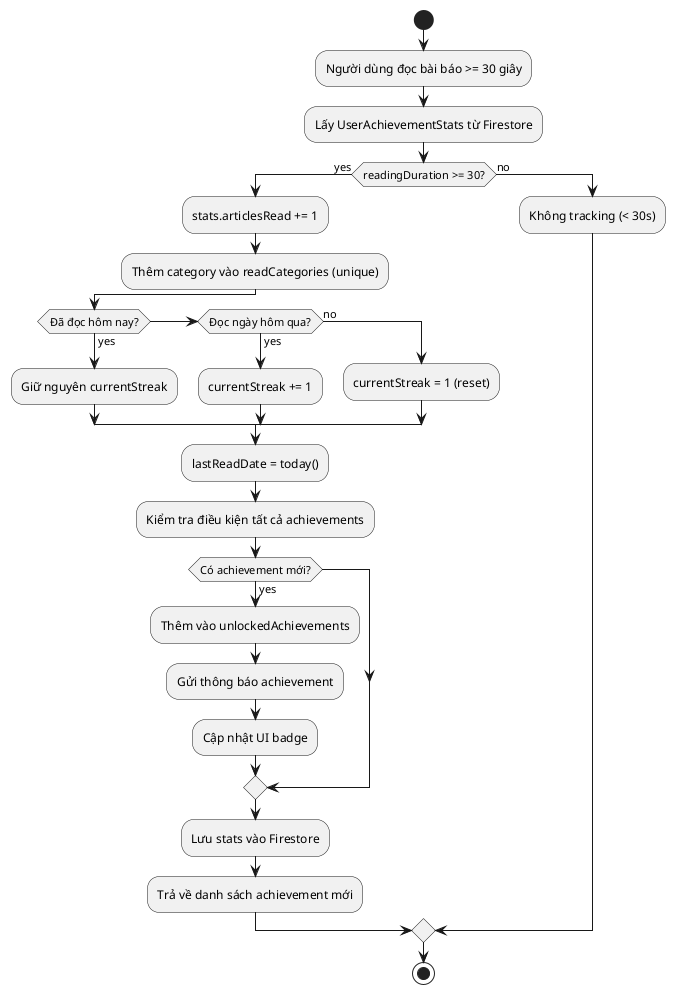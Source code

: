 @startuml AchievementTrackingAlgorithm

start

:Người dùng đọc bài báo >= 30 giây;
' note right
' **INPUT:** 
' - userId: string
' - articleId: string  
' - readingDuration: int (seconds)
' - category: string

' **PSEUDOCODE:**
' ```
' FUNCTION trackAchievement(userId, articleId, duration, category):
'     IF duration < 30 THEN
'         RETURN // Không đủ thời gian
'     END IF
    
'     stats = getUserStats(userId)
'     stats.articlesRead += 1
'     stats.readCategories.addUnique(category)
    
'     // Cập nhật streak
'     IF isToday(stats.lastReadDate) THEN
'         // Đã đọc hôm nay rồi, không tăng streak
'     ELSE IF isYesterday(stats.lastReadDate) THEN
'         stats.currentStreak += 1
'     ELSE
'         stats.currentStreak = 1 // Reset streak
'     END IF
    
'     stats.lastReadDate = today()
    
'     newAchievements = checkAllAchievements(stats)
'     FOR EACH achievement IN newAchievements:
'         stats.unlockedAchievements.add(achievement)
'         sendAchievementNotification(userId, achievement)
'     END FOR
    
'     saveUserStats(stats)
'     RETURN newAchievements
' END FUNCTION
' ```
' end note

:Lấy UserAchievementStats từ Firestore;

if (readingDuration >= 30?) then (yes)
    :stats.articlesRead += 1;
    :Thêm category vào readCategories (unique);
    
    if (Đã đọc hôm nay?) then (yes)
        :Giữ nguyên currentStreak;
    elseif (Đọc ngày hôm qua?) then (yes)
        :currentStreak += 1;
    else (no)
        :currentStreak = 1 (reset);
    endif
    
    :lastReadDate = today();
    
    :Kiểm tra điều kiện tất cả achievements;
    ' note right
    ' **Achievement Conditions:**
    ' - NEWBIE: Mặc định khi đăng ký
    ' - FIRST_READ: articlesRead >= 1
    ' - DAILY_READER: articlesRead >= 5 trong ngày
    ' - EXPLORER: readCategories.length >= 3
    ' - WEEK_STREAK: currentStreak >= 7
    ' - BOOKWORM: articlesRead >= 50
    ' end note
    
    if (Có achievement mới?) then (yes)
        :Thêm vào unlockedAchievements;
        :Gửi thông báo achievement;
        :Cập nhật UI badge;
    endif
    
    :Lưu stats vào Firestore;
    :Trả về danh sách achievement mới;
    
else (no)
    :Không tracking (< 30s);
endif

stop

@enduml


' Thuật toán theo dõi thành tựu trong ứng dụng Safe News khuyến khích người dùng đọc tin tức thường xuyên bằng cách thưởng điểm cho hành vi tích cực. Khi người dùng đọc bài báo ít nhất 30 giây, hệ thống cập nhật số bài đã đọc, chủ đề khám phá, và chuỗi đọc hàng ngày: giữ nguyên nếu đã đọc trong ngày, tăng nếu đọc liên tiếp từ hôm trước, hoặc đặt lại về 1 nếu bị gián đoạn. Sau đó, thuật toán kiểm tra và mở khóa thành tựu dựa trên số bài đọc và danh mục, gửi thông báo, cập nhật giao diện, và lưu dữ liệu vào Firestore. Cơ chế này tăng tương tác, khuyến khích đa dạng nội dung, và đồng bộ dữ liệu theo thời gian thực.